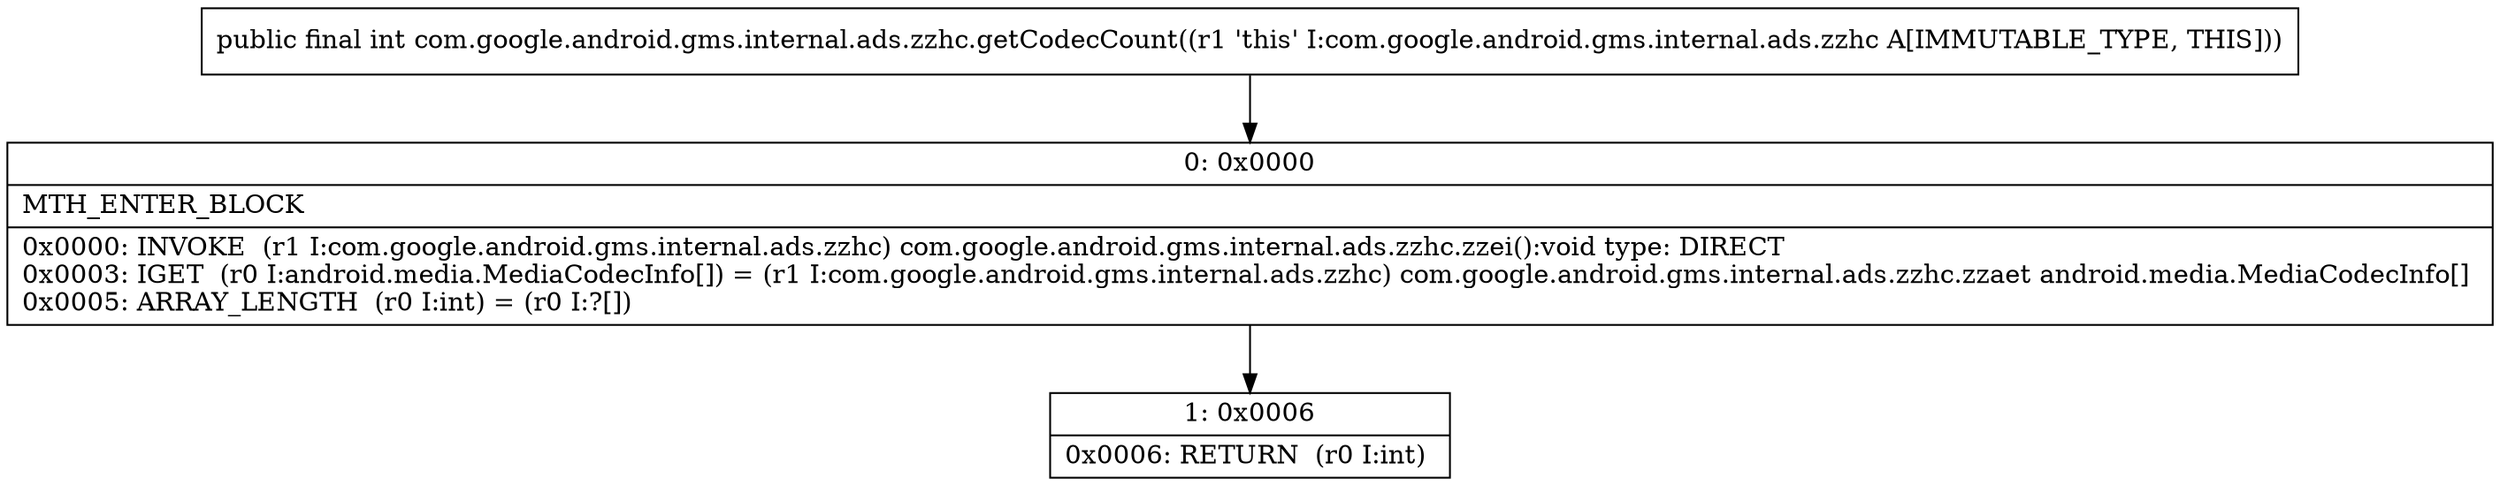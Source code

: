 digraph "CFG forcom.google.android.gms.internal.ads.zzhc.getCodecCount()I" {
Node_0 [shape=record,label="{0\:\ 0x0000|MTH_ENTER_BLOCK\l|0x0000: INVOKE  (r1 I:com.google.android.gms.internal.ads.zzhc) com.google.android.gms.internal.ads.zzhc.zzei():void type: DIRECT \l0x0003: IGET  (r0 I:android.media.MediaCodecInfo[]) = (r1 I:com.google.android.gms.internal.ads.zzhc) com.google.android.gms.internal.ads.zzhc.zzaet android.media.MediaCodecInfo[] \l0x0005: ARRAY_LENGTH  (r0 I:int) = (r0 I:?[]) \l}"];
Node_1 [shape=record,label="{1\:\ 0x0006|0x0006: RETURN  (r0 I:int) \l}"];
MethodNode[shape=record,label="{public final int com.google.android.gms.internal.ads.zzhc.getCodecCount((r1 'this' I:com.google.android.gms.internal.ads.zzhc A[IMMUTABLE_TYPE, THIS])) }"];
MethodNode -> Node_0;
Node_0 -> Node_1;
}

